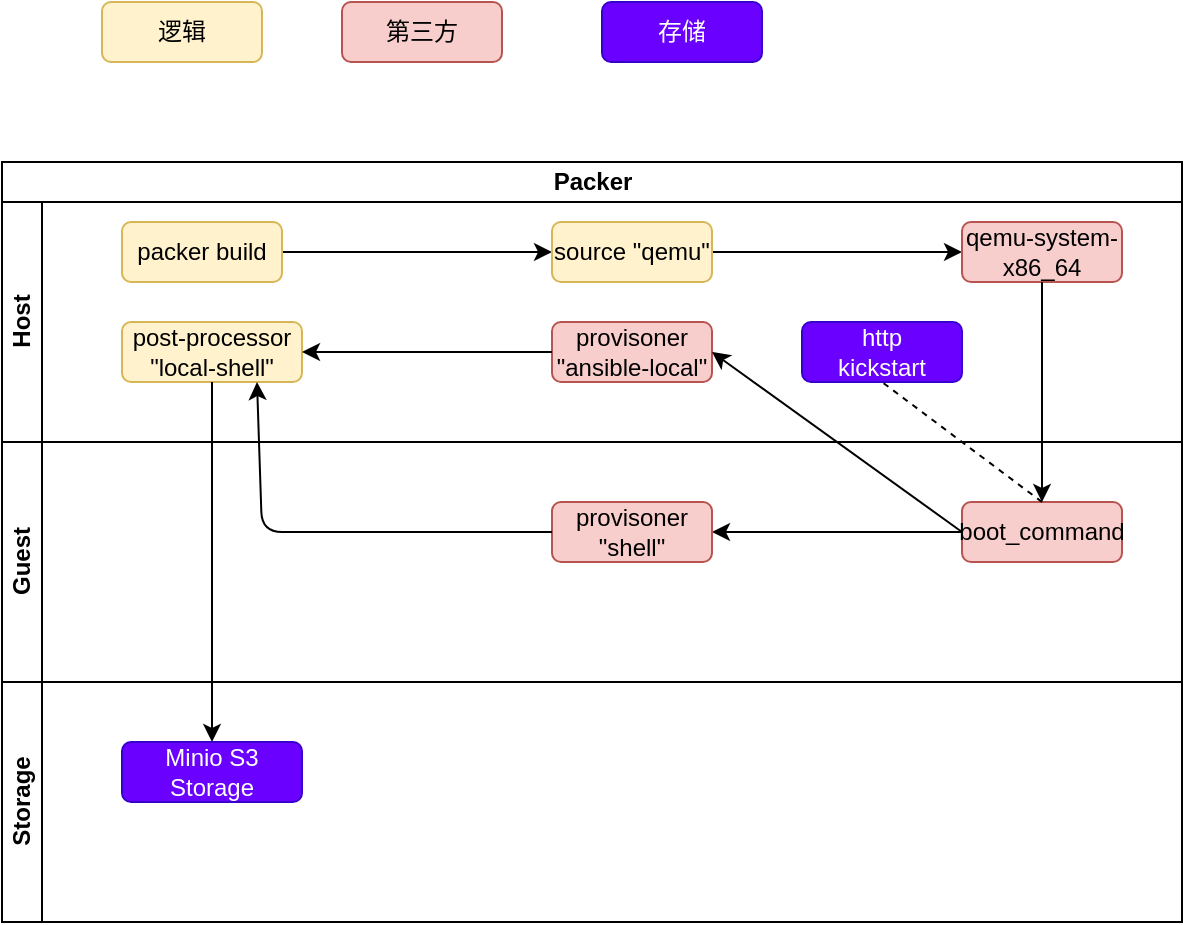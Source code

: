 <mxfile>
    <diagram id="8cRl48Ow0yZJk7q36QeJ" name="Packer">
        <mxGraphModel dx="903" dy="433" grid="1" gridSize="10" guides="1" tooltips="1" connect="1" arrows="1" fold="1" page="1" pageScale="1" pageWidth="850" pageHeight="1100" math="0" shadow="0">
            <root>
                <mxCell id="0"/>
                <mxCell id="1" parent="0"/>
                <mxCell id="2" value="Packer" style="swimlane;childLayout=stackLayout;resizeParent=1;resizeParentMax=0;horizontal=1;startSize=20;horizontalStack=0;html=1;" parent="1" vertex="1">
                    <mxGeometry x="110" y="110" width="590" height="380" as="geometry"/>
                </mxCell>
                <mxCell id="3" value="Host" style="swimlane;startSize=20;horizontal=0;html=1;" parent="2" vertex="1">
                    <mxGeometry y="20" width="590" height="120" as="geometry"/>
                </mxCell>
                <mxCell id="24" style="edgeStyle=none;html=1;entryX=0;entryY=0.5;entryDx=0;entryDy=0;" parent="3" source="6" target="9" edge="1">
                    <mxGeometry relative="1" as="geometry"/>
                </mxCell>
                <mxCell id="6" value="packer build" style="rounded=1;whiteSpace=wrap;html=1;fillColor=#fff2cc;strokeColor=#d6b656;" parent="3" vertex="1">
                    <mxGeometry x="60" y="10" width="80" height="30" as="geometry"/>
                </mxCell>
                <mxCell id="25" style="edgeStyle=none;html=1;entryX=0;entryY=0.5;entryDx=0;entryDy=0;" parent="3" source="9" target="13" edge="1">
                    <mxGeometry relative="1" as="geometry"/>
                </mxCell>
                <mxCell id="9" value="source &quot;qemu&quot;" style="rounded=1;whiteSpace=wrap;html=1;fillColor=#fff2cc;strokeColor=#d6b656;" parent="3" vertex="1">
                    <mxGeometry x="275" y="10" width="80" height="30" as="geometry"/>
                </mxCell>
                <mxCell id="13" value="qemu-system-x86_64" style="rounded=1;whiteSpace=wrap;html=1;fillColor=#f8cecc;strokeColor=#b85450;" parent="3" vertex="1">
                    <mxGeometry x="480" y="10" width="80" height="30" as="geometry"/>
                </mxCell>
                <mxCell id="21" value="post-processor &quot;local-shell&quot;" style="rounded=1;whiteSpace=wrap;html=1;fillColor=#fff2cc;strokeColor=#d6b656;" parent="3" vertex="1">
                    <mxGeometry x="60" y="60" width="90" height="30" as="geometry"/>
                </mxCell>
                <mxCell id="O1C6mJOoXXrmJJM1vw0g-31" value="http&lt;br&gt;kickstart" style="rounded=1;whiteSpace=wrap;html=1;fillColor=#6a00ff;strokeColor=#3700CC;fontColor=#ffffff;" parent="3" vertex="1">
                    <mxGeometry x="400" y="60" width="80" height="30" as="geometry"/>
                </mxCell>
                <mxCell id="20" value="provisoner &quot;ansible-local&quot;" style="rounded=1;whiteSpace=wrap;html=1;fillColor=#f8cecc;strokeColor=#b85450;" parent="3" vertex="1">
                    <mxGeometry x="275" y="60" width="80" height="30" as="geometry"/>
                </mxCell>
                <mxCell id="30" style="edgeStyle=none;html=1;exitX=0;exitY=0.5;exitDx=0;exitDy=0;entryX=1;entryY=0.5;entryDx=0;entryDy=0;" parent="3" source="20" target="21" edge="1">
                    <mxGeometry relative="1" as="geometry">
                        <mxPoint x="320" y="100" as="targetPoint"/>
                    </mxGeometry>
                </mxCell>
                <mxCell id="4" value="Guest" style="swimlane;startSize=20;horizontal=0;html=1;" parent="2" vertex="1">
                    <mxGeometry y="140" width="590" height="120" as="geometry"/>
                </mxCell>
                <mxCell id="27" style="edgeStyle=none;html=1;entryX=1;entryY=0.5;entryDx=0;entryDy=0;" parent="4" source="18" target="19" edge="1">
                    <mxGeometry relative="1" as="geometry"/>
                </mxCell>
                <mxCell id="18" value="boot_command" style="rounded=1;whiteSpace=wrap;html=1;fillColor=#f8cecc;strokeColor=#b85450;" parent="4" vertex="1">
                    <mxGeometry x="480" y="30" width="80" height="30" as="geometry"/>
                </mxCell>
                <mxCell id="19" value="provisoner &quot;shell&quot;" style="rounded=1;whiteSpace=wrap;html=1;fillColor=#f8cecc;strokeColor=#b85450;" parent="4" vertex="1">
                    <mxGeometry x="275" y="30" width="80" height="30" as="geometry"/>
                </mxCell>
                <mxCell id="5" value="Storage" style="swimlane;startSize=20;horizontal=0;html=1;" parent="2" vertex="1">
                    <mxGeometry y="260" width="590" height="120" as="geometry"/>
                </mxCell>
                <mxCell id="22" value="Minio S3 Storage" style="rounded=1;whiteSpace=wrap;html=1;fillColor=#6a00ff;strokeColor=#3700CC;fontColor=#ffffff;" parent="5" vertex="1">
                    <mxGeometry x="60" y="30" width="90" height="30" as="geometry"/>
                </mxCell>
                <mxCell id="26" style="edgeStyle=none;html=1;entryX=0.5;entryY=0;entryDx=0;entryDy=0;" parent="2" source="13" target="18" edge="1">
                    <mxGeometry relative="1" as="geometry"/>
                </mxCell>
                <mxCell id="29" style="edgeStyle=none;html=1;entryX=0.75;entryY=1;entryDx=0;entryDy=0;exitX=0;exitY=0.5;exitDx=0;exitDy=0;" parent="2" source="19" target="21" edge="1">
                    <mxGeometry relative="1" as="geometry">
                        <Array as="points">
                            <mxPoint x="130" y="185"/>
                        </Array>
                    </mxGeometry>
                </mxCell>
                <mxCell id="31" style="edgeStyle=none;html=1;exitX=0.5;exitY=1;exitDx=0;exitDy=0;entryX=0.5;entryY=0;entryDx=0;entryDy=0;" parent="2" source="21" target="22" edge="1">
                    <mxGeometry relative="1" as="geometry">
                        <mxPoint x="150" y="300" as="targetPoint"/>
                    </mxGeometry>
                </mxCell>
                <mxCell id="O1C6mJOoXXrmJJM1vw0g-33" value="" style="endArrow=none;dashed=1;html=1;entryX=0.5;entryY=1;entryDx=0;entryDy=0;exitX=0.5;exitY=0;exitDx=0;exitDy=0;" parent="2" source="18" target="O1C6mJOoXXrmJJM1vw0g-31" edge="1">
                    <mxGeometry width="50" height="50" relative="1" as="geometry">
                        <mxPoint x="250" y="80" as="sourcePoint"/>
                        <mxPoint x="300" y="30" as="targetPoint"/>
                    </mxGeometry>
                </mxCell>
                <mxCell id="28" style="edgeStyle=none;html=1;entryX=1;entryY=0.5;entryDx=0;entryDy=0;exitX=0;exitY=0.5;exitDx=0;exitDy=0;" parent="2" source="18" target="20" edge="1">
                    <mxGeometry relative="1" as="geometry"/>
                </mxCell>
                <mxCell id="7" value="逻辑" style="rounded=1;whiteSpace=wrap;html=1;fillColor=#fff2cc;strokeColor=#d6b656;" parent="1" vertex="1">
                    <mxGeometry x="160" y="30" width="80" height="30" as="geometry"/>
                </mxCell>
                <mxCell id="23" value="第三方" style="rounded=1;whiteSpace=wrap;html=1;fillColor=#f8cecc;strokeColor=#b85450;" parent="1" vertex="1">
                    <mxGeometry x="280" y="30" width="80" height="30" as="geometry"/>
                </mxCell>
                <mxCell id="O1C6mJOoXXrmJJM1vw0g-32" value="存储" style="rounded=1;whiteSpace=wrap;html=1;fillColor=#6a00ff;strokeColor=#3700CC;fontColor=#ffffff;" parent="1" vertex="1">
                    <mxGeometry x="410" y="30" width="80" height="30" as="geometry"/>
                </mxCell>
            </root>
        </mxGraphModel>
    </diagram>
    <diagram id="-3waZG9lo8PckmG9xr15" name="packer-plugin-ansible">
        <mxGraphModel dx="903" dy="433" grid="1" gridSize="10" guides="1" tooltips="1" connect="1" arrows="1" fold="1" page="1" pageScale="1" pageWidth="850" pageHeight="1100" math="0" shadow="0">
            <root>
                <mxCell id="0"/>
                <mxCell id="1" parent="0"/>
                <mxCell id="aWbhTXMJWz7BV8u0gzcX-1" value="Ansible" style="swimlane;startSize=20;horizontal=1;containerType=tree;newEdgeStyle={&quot;edgeStyle&quot;:&quot;elbowEdgeStyle&quot;,&quot;startArrow&quot;:&quot;none&quot;,&quot;endArrow&quot;:&quot;none&quot;};" parent="1" vertex="1">
                    <mxGeometry x="70" y="230" width="650" height="420" as="geometry"/>
                </mxCell>
                <mxCell id="aWbhTXMJWz7BV8u0gzcX-2" value="" style="edgeStyle=elbowEdgeStyle;elbow=vertical;sourcePerimeterSpacing=0;targetPerimeterSpacing=0;startArrow=none;endArrow=none;rounded=0;curved=0;" parent="aWbhTXMJWz7BV8u0gzcX-1" source="aWbhTXMJWz7BV8u0gzcX-4" target="aWbhTXMJWz7BV8u0gzcX-5" edge="1">
                    <mxGeometry relative="1" as="geometry"/>
                </mxCell>
                <UserObject label="playbook.yml" treeRoot="1" id="aWbhTXMJWz7BV8u0gzcX-4">
                    <mxCell style="whiteSpace=wrap;html=1;align=center;treeFolding=1;treeMoving=1;newEdgeStyle={&quot;edgeStyle&quot;:&quot;elbowEdgeStyle&quot;,&quot;startArrow&quot;:&quot;none&quot;,&quot;endArrow&quot;:&quot;none&quot;};fillColor=#ffe6cc;strokeColor=#d79b00;rounded=1;" parent="aWbhTXMJWz7BV8u0gzcX-1" vertex="1">
                        <mxGeometry x="230" y="81" width="120" height="30" as="geometry"/>
                    </mxCell>
                </UserObject>
                <mxCell id="aWbhTXMJWz7BV8u0gzcX-5" value="roles" style="whiteSpace=wrap;html=1;align=center;verticalAlign=middle;treeFolding=1;treeMoving=1;newEdgeStyle={&quot;edgeStyle&quot;:&quot;elbowEdgeStyle&quot;,&quot;startArrow&quot;:&quot;none&quot;,&quot;endArrow&quot;:&quot;none&quot;};fillColor=#ffe6cc;strokeColor=#d79b00;rounded=1;" parent="aWbhTXMJWz7BV8u0gzcX-1" vertex="1">
                    <mxGeometry x="240" y="151" width="100" height="30" as="geometry"/>
                </mxCell>
                <mxCell id="aWbhTXMJWz7BV8u0gzcX-28" style="edgeStyle=elbowEdgeStyle;html=1;startArrow=none;endArrow=none;entryX=0.5;entryY=0;entryDx=0;entryDy=0;" parent="aWbhTXMJWz7BV8u0gzcX-1" source="aWbhTXMJWz7BV8u0gzcX-7" target="aWbhTXMJWz7BV8u0gzcX-23" edge="1">
                    <mxGeometry relative="1" as="geometry"/>
                </mxCell>
                <mxCell id="aWbhTXMJWz7BV8u0gzcX-7" value="tasks" style="whiteSpace=wrap;html=1;align=center;verticalAlign=middle;treeFolding=1;treeMoving=1;newEdgeStyle={&quot;edgeStyle&quot;:&quot;elbowEdgeStyle&quot;,&quot;startArrow&quot;:&quot;none&quot;,&quot;endArrow&quot;:&quot;none&quot;};fillColor=#ffe6cc;strokeColor=#d79b00;rounded=1;" parent="aWbhTXMJWz7BV8u0gzcX-1" vertex="1">
                    <mxGeometry x="240" y="211" width="100" height="30" as="geometry"/>
                </mxCell>
                <mxCell id="aWbhTXMJWz7BV8u0gzcX-8" value="" style="edgeStyle=elbowEdgeStyle;elbow=vertical;sourcePerimeterSpacing=0;targetPerimeterSpacing=0;startArrow=none;endArrow=none;rounded=0;curved=0;exitX=0.5;exitY=1;exitDx=0;exitDy=0;" parent="aWbhTXMJWz7BV8u0gzcX-1" source="aWbhTXMJWz7BV8u0gzcX-5" target="aWbhTXMJWz7BV8u0gzcX-7" edge="1">
                    <mxGeometry relative="1" as="geometry">
                        <mxPoint x="290" y="121" as="sourcePoint"/>
                        <mxPoint x="290" y="151" as="targetPoint"/>
                    </mxGeometry>
                </mxCell>
                <mxCell id="aWbhTXMJWz7BV8u0gzcX-11" value="" style="edgeStyle=elbowEdgeStyle;elbow=vertical;sourcePerimeterSpacing=0;targetPerimeterSpacing=0;startArrow=none;endArrow=none;rounded=0;curved=0;exitX=0.5;exitY=1;exitDx=0;exitDy=0;" parent="aWbhTXMJWz7BV8u0gzcX-1" source="aWbhTXMJWz7BV8u0gzcX-5" target="aWbhTXMJWz7BV8u0gzcX-12" edge="1">
                    <mxGeometry relative="1" as="geometry">
                        <mxPoint x="390" y="391" as="sourcePoint"/>
                    </mxGeometry>
                </mxCell>
                <mxCell id="aWbhTXMJWz7BV8u0gzcX-22" style="edgeStyle=elbowEdgeStyle;html=1;startArrow=none;endArrow=none;entryX=1;entryY=0.5;entryDx=0;entryDy=0;" parent="aWbhTXMJWz7BV8u0gzcX-1" source="aWbhTXMJWz7BV8u0gzcX-12" target="aWbhTXMJWz7BV8u0gzcX-7" edge="1">
                    <mxGeometry relative="1" as="geometry"/>
                </mxCell>
                <mxCell id="aWbhTXMJWz7BV8u0gzcX-12" value="files" style="whiteSpace=wrap;html=1;align=center;verticalAlign=middle;treeFolding=1;treeMoving=1;newEdgeStyle={&quot;edgeStyle&quot;:&quot;elbowEdgeStyle&quot;,&quot;startArrow&quot;:&quot;none&quot;,&quot;endArrow&quot;:&quot;none&quot;};fillColor=#ffe6cc;strokeColor=#d79b00;rounded=1;" parent="aWbhTXMJWz7BV8u0gzcX-1" vertex="1">
                    <mxGeometry x="400" y="211" width="100" height="30" as="geometry"/>
                </mxCell>
                <mxCell id="aWbhTXMJWz7BV8u0gzcX-17" value="" style="edgeStyle=elbowEdgeStyle;elbow=vertical;sourcePerimeterSpacing=0;targetPerimeterSpacing=0;startArrow=none;endArrow=none;rounded=0;curved=0;exitX=0.5;exitY=1;exitDx=0;exitDy=0;" parent="aWbhTXMJWz7BV8u0gzcX-1" source="aWbhTXMJWz7BV8u0gzcX-5" target="aWbhTXMJWz7BV8u0gzcX-18" edge="1">
                    <mxGeometry relative="1" as="geometry">
                        <mxPoint x="390" y="391" as="sourcePoint"/>
                        <mxPoint x="130" y="211" as="targetPoint"/>
                    </mxGeometry>
                </mxCell>
                <mxCell id="aWbhTXMJWz7BV8u0gzcX-21" style="edgeStyle=elbowEdgeStyle;html=1;startArrow=none;endArrow=none;entryX=0;entryY=0.5;entryDx=0;entryDy=0;exitX=1;exitY=0.5;exitDx=0;exitDy=0;" parent="aWbhTXMJWz7BV8u0gzcX-1" source="aWbhTXMJWz7BV8u0gzcX-18" target="aWbhTXMJWz7BV8u0gzcX-7" edge="1">
                    <mxGeometry relative="1" as="geometry">
                        <mxPoint x="180" y="226" as="sourcePoint"/>
                    </mxGeometry>
                </mxCell>
                <mxCell id="aWbhTXMJWz7BV8u0gzcX-18" value="vars" style="whiteSpace=wrap;html=1;align=center;verticalAlign=middle;treeFolding=1;treeMoving=1;newEdgeStyle={&quot;edgeStyle&quot;:&quot;elbowEdgeStyle&quot;,&quot;startArrow&quot;:&quot;none&quot;,&quot;endArrow&quot;:&quot;none&quot;};fillColor=#ffe6cc;strokeColor=#d79b00;rounded=1;" parent="aWbhTXMJWz7BV8u0gzcX-1" vertex="1">
                    <mxGeometry x="90" y="211" width="100" height="30" as="geometry"/>
                </mxCell>
                <mxCell id="aWbhTXMJWz7BV8u0gzcX-29" style="edgeStyle=none;html=1;entryX=0.5;entryY=0;entryDx=0;entryDy=0;" parent="aWbhTXMJWz7BV8u0gzcX-1" source="aWbhTXMJWz7BV8u0gzcX-23" target="aWbhTXMJWz7BV8u0gzcX-25" edge="1">
                    <mxGeometry relative="1" as="geometry"/>
                </mxCell>
                <mxCell id="aWbhTXMJWz7BV8u0gzcX-30" style="edgeStyle=none;html=1;exitX=0;exitY=0.25;exitDx=0;exitDy=0;entryX=0.5;entryY=0;entryDx=0;entryDy=0;" parent="aWbhTXMJWz7BV8u0gzcX-1" source="aWbhTXMJWz7BV8u0gzcX-23" target="aWbhTXMJWz7BV8u0gzcX-24" edge="1">
                    <mxGeometry relative="1" as="geometry"/>
                </mxCell>
                <mxCell id="aWbhTXMJWz7BV8u0gzcX-31" style="edgeStyle=none;html=1;entryX=0.5;entryY=0;entryDx=0;entryDy=0;exitX=1;exitY=0.25;exitDx=0;exitDy=0;" parent="aWbhTXMJWz7BV8u0gzcX-1" source="aWbhTXMJWz7BV8u0gzcX-23" target="aWbhTXMJWz7BV8u0gzcX-26" edge="1">
                    <mxGeometry relative="1" as="geometry"/>
                </mxCell>
                <mxCell id="aWbhTXMJWz7BV8u0gzcX-32" style="edgeStyle=none;html=1;entryX=0.5;entryY=0;entryDx=0;entryDy=0;exitX=1;exitY=0.25;exitDx=0;exitDy=0;" parent="aWbhTXMJWz7BV8u0gzcX-1" source="aWbhTXMJWz7BV8u0gzcX-23" target="aWbhTXMJWz7BV8u0gzcX-27" edge="1">
                    <mxGeometry relative="1" as="geometry"/>
                </mxCell>
                <mxCell id="aWbhTXMJWz7BV8u0gzcX-23" value="task when" style="shape=offPageConnector;whiteSpace=wrap;html=1;fillColor=#fff2cc;strokeColor=#d6b656;rounded=1;" parent="aWbhTXMJWz7BV8u0gzcX-1" vertex="1">
                    <mxGeometry x="255" y="271" width="70" height="40" as="geometry"/>
                </mxCell>
                <mxCell id="aWbhTXMJWz7BV8u0gzcX-24" value="Centos Block" style="rounded=1;whiteSpace=wrap;html=1;fillColor=#fff2cc;strokeColor=#d6b656;" parent="aWbhTXMJWz7BV8u0gzcX-1" vertex="1">
                    <mxGeometry x="120" y="351" width="90" height="30" as="geometry"/>
                </mxCell>
                <mxCell id="aWbhTXMJWz7BV8u0gzcX-25" value="Ubuntu Block" style="rounded=1;whiteSpace=wrap;html=1;fillColor=#fff2cc;strokeColor=#d6b656;" parent="aWbhTXMJWz7BV8u0gzcX-1" vertex="1">
                    <mxGeometry x="245" y="351" width="90" height="30" as="geometry"/>
                </mxCell>
                <mxCell id="aWbhTXMJWz7BV8u0gzcX-26" value="Fedora Block" style="rounded=1;whiteSpace=wrap;html=1;fillColor=#fff2cc;strokeColor=#d6b656;" parent="aWbhTXMJWz7BV8u0gzcX-1" vertex="1">
                    <mxGeometry x="370" y="351" width="90" height="30" as="geometry"/>
                </mxCell>
                <mxCell id="aWbhTXMJWz7BV8u0gzcX-27" value="... Block" style="rounded=1;whiteSpace=wrap;html=1;fillColor=#fff2cc;strokeColor=#d6b656;" parent="aWbhTXMJWz7BV8u0gzcX-1" vertex="1">
                    <mxGeometry x="490" y="351" width="90" height="30" as="geometry"/>
                </mxCell>
                <mxCell id="aWbhTXMJWz7BV8u0gzcX-33" value="逻辑" style="rounded=1;whiteSpace=wrap;html=1;fillColor=#fff2cc;strokeColor=#d6b656;" parent="aWbhTXMJWz7BV8u0gzcX-1" vertex="1">
                    <mxGeometry x="50" y="30" width="60" height="20" as="geometry"/>
                </mxCell>
                <mxCell id="aWbhTXMJWz7BV8u0gzcX-34" value="单元" style="rounded=1;whiteSpace=wrap;html=1;fillColor=#ffe6cc;strokeColor=#d79b00;" parent="aWbhTXMJWz7BV8u0gzcX-1" vertex="1">
                    <mxGeometry x="130" y="30" width="60" height="20" as="geometry"/>
                </mxCell>
            </root>
        </mxGraphModel>
    </diagram>
    <diagram id="vKSUmVFW5JHT6yvJ8Ss3" name="ansible-playbook">
        <mxGraphModel dx="903" dy="433" grid="1" gridSize="10" guides="1" tooltips="1" connect="1" arrows="1" fold="1" page="1" pageScale="1" pageWidth="850" pageHeight="1100" math="0" shadow="0">
            <root>
                <mxCell id="0"/>
                <mxCell id="1" parent="0"/>
                <mxCell id="1cC3xkiyu2Rlqi_xUh_x-22" value="ansible-playbook" style="swimlane;startSize=20;horizontal=1;containerType=tree;" parent="1" vertex="1">
                    <mxGeometry x="70" y="30" width="960" height="560" as="geometry"/>
                </mxCell>
                <mxCell id="1cC3xkiyu2Rlqi_xUh_x-25" value="" style="edgeStyle=entityRelationEdgeStyle;startArrow=none;endArrow=none;segment=10;curved=1;sourcePerimeterSpacing=0;targetPerimeterSpacing=0;exitX=0.5;exitY=1;exitDx=0;exitDy=0;entryX=0.5;entryY=0;entryDx=0;entryDy=0;strokeColor=#000000;fillColor=#6a00ff;strokeWidth=1;" parent="1cC3xkiyu2Rlqi_xUh_x-22" source="1cC3xkiyu2Rlqi_xUh_x-27" target="1cC3xkiyu2Rlqi_xUh_x-30" edge="1">
                    <mxGeometry relative="1" as="geometry"/>
                </mxCell>
                <mxCell id="1cC3xkiyu2Rlqi_xUh_x-27" value="build-packer-templates.yaml" style="ellipse;whiteSpace=wrap;html=1;align=center;treeFolding=1;treeMoving=1;newEdgeStyle={&quot;edgeStyle&quot;:&quot;entityRelationEdgeStyle&quot;,&quot;startArrow&quot;:&quot;none&quot;,&quot;endArrow&quot;:&quot;none&quot;,&quot;segment&quot;:10,&quot;curved&quot;:1,&quot;sourcePerimeterSpacing&quot;:0,&quot;targetPerimeterSpacing&quot;:0};fillColor=#ffe6cc;strokeColor=#d79b00;rounded=1;" parent="1cC3xkiyu2Rlqi_xUh_x-22" vertex="1">
                    <mxGeometry x="415" y="80" width="100" height="40" as="geometry"/>
                </mxCell>
                <mxCell id="1cC3xkiyu2Rlqi_xUh_x-30" value="roles&lt;br style=&quot;border-color: var(--border-color);&quot;&gt;build_packer_templates" style="whiteSpace=wrap;html=1;rounded=1;arcSize=50;align=center;verticalAlign=middle;strokeWidth=1;autosize=1;spacing=4;treeFolding=1;treeMoving=1;newEdgeStyle={&quot;edgeStyle&quot;:&quot;entityRelationEdgeStyle&quot;,&quot;startArrow&quot;:&quot;none&quot;,&quot;endArrow&quot;:&quot;none&quot;,&quot;segment&quot;:10,&quot;curved&quot;:1,&quot;sourcePerimeterSpacing&quot;:0,&quot;targetPerimeterSpacing&quot;:0};fillColor=#ffe6cc;strokeColor=#d79b00;" parent="1cC3xkiyu2Rlqi_xUh_x-22" vertex="1">
                    <mxGeometry x="355" y="160" width="130" height="30" as="geometry"/>
                </mxCell>
                <mxCell id="1cC3xkiyu2Rlqi_xUh_x-32" value="" style="edgeStyle=entityRelationEdgeStyle;html=1;startArrow=none;endArrow=none;segment=10;curved=1;sourcePerimeterSpacing=0;targetPerimeterSpacing=0;strokeColor=#00FF00;strokeWidth=2;" parent="1cC3xkiyu2Rlqi_xUh_x-22" source="1cC3xkiyu2Rlqi_xUh_x-27" target="1cC3xkiyu2Rlqi_xUh_x-33" edge="1">
                    <mxGeometry relative="1" as="geometry"/>
                </mxCell>
                <mxCell id="1cC3xkiyu2Rlqi_xUh_x-33" value="vars.images" style="ellipse;whiteSpace=wrap;html=1;align=center;treeFolding=1;treeMoving=1;newEdgeStyle={&quot;edgeStyle&quot;:&quot;entityRelationEdgeStyle&quot;,&quot;startArrow&quot;:&quot;none&quot;,&quot;endArrow&quot;:&quot;none&quot;,&quot;segment&quot;:10,&quot;curved&quot;:1,&quot;sourcePerimeterSpacing&quot;:0,&quot;targetPerimeterSpacing&quot;:0};fillColor=#6a00ff;fontColor=#ffffff;strokeColor=#3700CC;" parent="1cC3xkiyu2Rlqi_xUh_x-22" vertex="1">
                    <mxGeometry x="670" y="120" width="100" height="40" as="geometry"/>
                </mxCell>
                <mxCell id="1cC3xkiyu2Rlqi_xUh_x-34" value="" style="edgeStyle=entityRelationEdgeStyle;startArrow=none;endArrow=none;segment=10;curved=1;sourcePerimeterSpacing=0;targetPerimeterSpacing=0;exitX=0.5;exitY=1;exitDx=0;exitDy=0;entryX=0.5;entryY=0;entryDx=0;entryDy=0;fillColor=#6a00ff;strokeColor=#3700CC;strokeWidth=2;" parent="1cC3xkiyu2Rlqi_xUh_x-22" source="1cC3xkiyu2Rlqi_xUh_x-30" target="1cC3xkiyu2Rlqi_xUh_x-35" edge="1">
                    <mxGeometry relative="1" as="geometry">
                        <mxPoint x="770" y="465" as="sourcePoint"/>
                    </mxGeometry>
                </mxCell>
                <mxCell id="1cC3xkiyu2Rlqi_xUh_x-35" value="tasks&lt;br&gt;main.yaml" style="whiteSpace=wrap;html=1;rounded=1;arcSize=50;align=center;verticalAlign=middle;strokeWidth=1;autosize=1;spacing=4;treeFolding=1;treeMoving=1;newEdgeStyle={&quot;edgeStyle&quot;:&quot;entityRelationEdgeStyle&quot;,&quot;startArrow&quot;:&quot;none&quot;,&quot;endArrow&quot;:&quot;none&quot;,&quot;segment&quot;:10,&quot;curved&quot;:1,&quot;sourcePerimeterSpacing&quot;:0,&quot;targetPerimeterSpacing&quot;:0};fillColor=#ffe6cc;strokeColor=#d79b00;" parent="1cC3xkiyu2Rlqi_xUh_x-22" vertex="1">
                    <mxGeometry x="250" y="230" width="100" height="30" as="geometry"/>
                </mxCell>
                <mxCell id="1cC3xkiyu2Rlqi_xUh_x-38" value="" style="edgeStyle=entityRelationEdgeStyle;startArrow=none;endArrow=none;segment=10;curved=1;sourcePerimeterSpacing=0;targetPerimeterSpacing=0;exitX=1;exitY=0.75;exitDx=0;exitDy=0;entryX=0.5;entryY=0;entryDx=0;entryDy=0;strokeColor=#3700CC;fillColor=#6a00ff;strokeWidth=2;" parent="1cC3xkiyu2Rlqi_xUh_x-22" source="1cC3xkiyu2Rlqi_xUh_x-30" target="1cC3xkiyu2Rlqi_xUh_x-39" edge="1">
                    <mxGeometry relative="1" as="geometry">
                        <mxPoint x="605" y="500" as="sourcePoint"/>
                    </mxGeometry>
                </mxCell>
                <mxCell id="1cC3xkiyu2Rlqi_xUh_x-80" style="edgeStyle=entityRelationEdgeStyle;rounded=1;sketch=0;html=1;startArrow=none;endArrow=none;segment=10;curved=1;sourcePerimeterSpacing=0;targetPerimeterSpacing=0;entryX=0.5;entryY=0;entryDx=0;entryDy=0;strokeColor=#000000;strokeWidth=1;" parent="1cC3xkiyu2Rlqi_xUh_x-22" source="1cC3xkiyu2Rlqi_xUh_x-39" target="1cC3xkiyu2Rlqi_xUh_x-69" edge="1">
                    <mxGeometry relative="1" as="geometry"/>
                </mxCell>
                <mxCell id="1cC3xkiyu2Rlqi_xUh_x-85" style="edgeStyle=entityRelationEdgeStyle;rounded=1;sketch=0;html=1;startArrow=none;endArrow=none;segment=10;curved=1;sourcePerimeterSpacing=0;targetPerimeterSpacing=0;entryX=0.6;entryY=0;entryDx=0;entryDy=0;entryPerimeter=0;strokeColor=#000000;strokeWidth=1;" parent="1cC3xkiyu2Rlqi_xUh_x-22" source="1cC3xkiyu2Rlqi_xUh_x-39" target="1cC3xkiyu2Rlqi_xUh_x-70" edge="1">
                    <mxGeometry relative="1" as="geometry"/>
                </mxCell>
                <mxCell id="1cC3xkiyu2Rlqi_xUh_x-39" value="tasks&lt;br&gt;{{item.yaml}}.yaml" style="whiteSpace=wrap;html=1;rounded=1;arcSize=50;align=center;verticalAlign=middle;strokeWidth=1;autosize=1;spacing=4;treeFolding=1;treeMoving=1;newEdgeStyle={&quot;edgeStyle&quot;:&quot;entityRelationEdgeStyle&quot;,&quot;startArrow&quot;:&quot;none&quot;,&quot;endArrow&quot;:&quot;none&quot;,&quot;segment&quot;:10,&quot;curved&quot;:1,&quot;sourcePerimeterSpacing&quot;:0,&quot;targetPerimeterSpacing&quot;:0};fillColor=#f8cecc;strokeColor=#b85450;" parent="1cC3xkiyu2Rlqi_xUh_x-22" vertex="1">
                    <mxGeometry x="280" y="330" width="140" height="40" as="geometry"/>
                </mxCell>
                <mxCell id="1cC3xkiyu2Rlqi_xUh_x-42" value="var" style="rounded=1;whiteSpace=wrap;html=1;fillColor=#6a00ff;fontColor=#ffffff;strokeColor=#3700CC;" parent="1cC3xkiyu2Rlqi_xUh_x-22" vertex="1">
                    <mxGeometry x="30" y="25" width="90" height="25" as="geometry"/>
                </mxCell>
                <mxCell id="1cC3xkiyu2Rlqi_xUh_x-43" value="loop" style="rounded=1;whiteSpace=wrap;html=1;fillColor=#f8cecc;strokeColor=#b85450;" parent="1cC3xkiyu2Rlqi_xUh_x-22" vertex="1">
                    <mxGeometry x="140" y="25" width="90" height="25" as="geometry"/>
                </mxCell>
                <mxCell id="1cC3xkiyu2Rlqi_xUh_x-21" value="" style="endArrow=none;dashed=1;html=1;strokeWidth=2;exitX=1;exitY=0.5;exitDx=0;exitDy=0;entryX=0;entryY=0.5;entryDx=0;entryDy=0;strokeColor=#FFCC99;startArrow=none;sourcePerimeterSpacing=0;targetPerimeterSpacing=0;fillColor=#6a00ff;" parent="1cC3xkiyu2Rlqi_xUh_x-22" source="1cC3xkiyu2Rlqi_xUh_x-35" target="1cC3xkiyu2Rlqi_xUh_x-33" edge="1">
                    <mxGeometry width="50" height="50" relative="1" as="geometry">
                        <mxPoint x="-160" y="410" as="sourcePoint"/>
                        <mxPoint x="-10" y="150" as="targetPoint"/>
                    </mxGeometry>
                </mxCell>
                <mxCell id="1cC3xkiyu2Rlqi_xUh_x-44" value="" style="endArrow=none;dashed=1;html=1;entryX=0.42;entryY=1.05;entryDx=0;entryDy=0;entryPerimeter=0;exitX=0.5;exitY=0;exitDx=0;exitDy=0;strokeColor=#FFCC99;startArrow=none;sourcePerimeterSpacing=0;targetPerimeterSpacing=0;fillColor=#6a00ff;strokeWidth=2;" parent="1cC3xkiyu2Rlqi_xUh_x-22" source="1cC3xkiyu2Rlqi_xUh_x-39" target="1cC3xkiyu2Rlqi_xUh_x-33" edge="1">
                    <mxGeometry width="50" height="50" relative="1" as="geometry">
                        <mxPoint x="100" y="280" as="sourcePoint"/>
                        <mxPoint x="150" y="230" as="targetPoint"/>
                    </mxGeometry>
                </mxCell>
                <mxCell id="1cC3xkiyu2Rlqi_xUh_x-61" value="config" style="rounded=1;whiteSpace=wrap;html=1;fillColor=#ffe6cc;strokeColor=#d79b00;" parent="1cC3xkiyu2Rlqi_xUh_x-22" vertex="1">
                    <mxGeometry x="265" y="25" width="90" height="25" as="geometry"/>
                </mxCell>
                <mxCell id="1cC3xkiyu2Rlqi_xUh_x-64" value="" style="endArrow=none;dashed=1;html=1;entryX=0;entryY=0.5;entryDx=0;entryDy=0;exitX=0.5;exitY=1;exitDx=0;exitDy=0;strokeColor=#FFCC99;startArrow=none;sourcePerimeterSpacing=0;targetPerimeterSpacing=0;fillColor=#6a00ff;strokeWidth=2;" parent="1cC3xkiyu2Rlqi_xUh_x-22" source="1cC3xkiyu2Rlqi_xUh_x-35" target="1cC3xkiyu2Rlqi_xUh_x-39" edge="1">
                    <mxGeometry width="50" height="50" relative="1" as="geometry">
                        <mxPoint x="280" y="235" as="sourcePoint"/>
                        <mxPoint x="340" y="170" as="targetPoint"/>
                    </mxGeometry>
                </mxCell>
                <mxCell id="1cC3xkiyu2Rlqi_xUh_x-65" value="" style="edgeStyle=entityRelationEdgeStyle;startArrow=none;endArrow=none;segment=10;curved=1;sourcePerimeterSpacing=0;targetPerimeterSpacing=0;exitX=1;exitY=0.75;exitDx=0;exitDy=0;entryX=0;entryY=0.5;entryDx=0;entryDy=0;strokeColor=#3700CC;fillColor=#6a00ff;strokeWidth=2;" parent="1cC3xkiyu2Rlqi_xUh_x-22" source="1cC3xkiyu2Rlqi_xUh_x-30" target="1cC3xkiyu2Rlqi_xUh_x-66" edge="1">
                    <mxGeometry relative="1" as="geometry">
                        <mxPoint x="460" y="385" as="sourcePoint"/>
                    </mxGeometry>
                </mxCell>
                <mxCell id="1cC3xkiyu2Rlqi_xUh_x-67" value="" style="endArrow=none;dashed=1;html=1;exitX=0;exitY=0.5;exitDx=0;exitDy=0;strokeColor=#FFCC99;startArrow=none;sourcePerimeterSpacing=0;targetPerimeterSpacing=0;fillColor=#6a00ff;strokeWidth=2;entryX=1;entryY=0.5;entryDx=0;entryDy=0;" parent="1cC3xkiyu2Rlqi_xUh_x-22" source="1cC3xkiyu2Rlqi_xUh_x-66" target="1cC3xkiyu2Rlqi_xUh_x-97" edge="1">
                    <mxGeometry width="50" height="50" relative="1" as="geometry">
                        <mxPoint x="330" y="310" as="sourcePoint"/>
                        <mxPoint x="620" y="345" as="targetPoint"/>
                    </mxGeometry>
                </mxCell>
                <mxCell id="1cC3xkiyu2Rlqi_xUh_x-68" value="product" style="rounded=1;whiteSpace=wrap;html=1;fillColor=#008a00;strokeColor=#005700;fontColor=#ffffff;" parent="1cC3xkiyu2Rlqi_xUh_x-22" vertex="1">
                    <mxGeometry x="410" y="25" width="90" height="25" as="geometry"/>
                </mxCell>
                <mxCell id="1cC3xkiyu2Rlqi_xUh_x-69" value="ansible" style="rounded=1;whiteSpace=wrap;html=1;fillColor=#008a00;strokeColor=#005700;fontColor=#ffffff;" parent="1cC3xkiyu2Rlqi_xUh_x-22" vertex="1">
                    <mxGeometry x="205" y="480" width="100" height="30" as="geometry"/>
                </mxCell>
                <mxCell id="1cC3xkiyu2Rlqi_xUh_x-70" value="http" style="rounded=1;whiteSpace=wrap;html=1;fillColor=#008a00;strokeColor=#005700;fontColor=#ffffff;" parent="1cC3xkiyu2Rlqi_xUh_x-22" vertex="1">
                    <mxGeometry x="400" y="480" width="100" height="30" as="geometry"/>
                </mxCell>
                <mxCell id="1cC3xkiyu2Rlqi_xUh_x-71" value="" style="edgeStyle=entityRelationEdgeStyle;html=1;startArrow=none;endArrow=none;segment=10;curved=1;sourcePerimeterSpacing=0;targetPerimeterSpacing=0;strokeColor=#00FF00;strokeWidth=2;" parent="1cC3xkiyu2Rlqi_xUh_x-22" edge="1">
                    <mxGeometry relative="1" as="geometry">
                        <mxPoint x="30" y="86" as="sourcePoint"/>
                        <mxPoint x="100" y="86" as="targetPoint"/>
                    </mxGeometry>
                </mxCell>
                <mxCell id="1cC3xkiyu2Rlqi_xUh_x-72" value="Defined in" style="edgeLabel;html=1;align=center;verticalAlign=middle;resizable=0;points=[];" parent="1cC3xkiyu2Rlqi_xUh_x-71" vertex="1" connectable="0">
                    <mxGeometry x="0.389" y="4" relative="1" as="geometry">
                        <mxPoint x="-19" y="-7" as="offset"/>
                    </mxGeometry>
                </mxCell>
                <mxCell id="1cC3xkiyu2Rlqi_xUh_x-73" value="" style="edgeStyle=entityRelationEdgeStyle;html=1;startArrow=none;endArrow=none;segment=10;curved=1;sourcePerimeterSpacing=0;targetPerimeterSpacing=0;strokeColor=#3700CC;fillColor=#6a00ff;strokeWidth=2;" parent="1cC3xkiyu2Rlqi_xUh_x-22" edge="1">
                    <mxGeometry relative="1" as="geometry">
                        <mxPoint x="30" y="114" as="sourcePoint"/>
                        <mxPoint x="100" y="114" as="targetPoint"/>
                    </mxGeometry>
                </mxCell>
                <mxCell id="1cC3xkiyu2Rlqi_xUh_x-74" value="Structure in" style="edgeLabel;html=1;align=center;verticalAlign=middle;resizable=0;points=[];" parent="1cC3xkiyu2Rlqi_xUh_x-73" vertex="1" connectable="0">
                    <mxGeometry x="0.389" y="4" relative="1" as="geometry">
                        <mxPoint x="-19" y="-7" as="offset"/>
                    </mxGeometry>
                </mxCell>
                <mxCell id="1cC3xkiyu2Rlqi_xUh_x-75" value="" style="edgeStyle=entityRelationEdgeStyle;html=1;startArrow=none;endArrow=none;segment=10;curved=1;sourcePerimeterSpacing=0;targetPerimeterSpacing=0;strokeColor=#000000;fillColor=#6a00ff;strokeWidth=1;" parent="1cC3xkiyu2Rlqi_xUh_x-22" edge="1">
                    <mxGeometry relative="1" as="geometry">
                        <mxPoint x="30" y="151" as="sourcePoint"/>
                        <mxPoint x="100" y="151" as="targetPoint"/>
                    </mxGeometry>
                </mxCell>
                <mxCell id="1cC3xkiyu2Rlqi_xUh_x-76" value="Sequence" style="edgeLabel;html=1;align=center;verticalAlign=middle;resizable=0;points=[];" parent="1cC3xkiyu2Rlqi_xUh_x-75" vertex="1" connectable="0">
                    <mxGeometry x="0.389" y="4" relative="1" as="geometry">
                        <mxPoint x="-19" y="-7" as="offset"/>
                    </mxGeometry>
                </mxCell>
                <mxCell id="1cC3xkiyu2Rlqi_xUh_x-78" value="" style="edgeStyle=entityRelationEdgeStyle;html=1;startArrow=none;endArrow=none;segment=10;sourcePerimeterSpacing=0;targetPerimeterSpacing=0;strokeColor=#FFCC99;fillColor=#6a00ff;strokeWidth=2;rounded=1;dashed=1;" parent="1cC3xkiyu2Rlqi_xUh_x-22" edge="1">
                    <mxGeometry relative="1" as="geometry">
                        <mxPoint x="30" y="181" as="sourcePoint"/>
                        <mxPoint x="100" y="181" as="targetPoint"/>
                    </mxGeometry>
                </mxCell>
                <mxCell id="1cC3xkiyu2Rlqi_xUh_x-79" value="Used" style="edgeLabel;html=1;align=center;verticalAlign=middle;resizable=0;points=[];" parent="1cC3xkiyu2Rlqi_xUh_x-78" vertex="1" connectable="0">
                    <mxGeometry x="0.389" y="4" relative="1" as="geometry">
                        <mxPoint x="-19" y="-7" as="offset"/>
                    </mxGeometry>
                </mxCell>
                <mxCell id="1cC3xkiyu2Rlqi_xUh_x-96" value="" style="edgeStyle=entityRelationEdgeStyle;startArrow=none;endArrow=none;segment=10;curved=1;sourcePerimeterSpacing=0;targetPerimeterSpacing=0;strokeColor=#00FF00;fillColor=#6a00ff;strokeWidth=2;exitX=0.964;exitY=0.5;exitDx=0;exitDy=0;exitPerimeter=0;" parent="1cC3xkiyu2Rlqi_xUh_x-22" source="1cC3xkiyu2Rlqi_xUh_x-39" target="1cC3xkiyu2Rlqi_xUh_x-97" edge="1">
                    <mxGeometry relative="1" as="geometry">
                        <mxPoint x="360" y="320" as="sourcePoint"/>
                    </mxGeometry>
                </mxCell>
                <mxCell id="1cC3xkiyu2Rlqi_xUh_x-97" value="ansible.legacy.*" style="whiteSpace=wrap;html=1;rounded=1;arcSize=50;align=center;verticalAlign=middle;strokeWidth=1;autosize=1;spacing=4;treeFolding=1;treeMoving=1;newEdgeStyle={&quot;edgeStyle&quot;:&quot;entityRelationEdgeStyle&quot;,&quot;startArrow&quot;:&quot;none&quot;,&quot;endArrow&quot;:&quot;none&quot;,&quot;segment&quot;:10,&quot;curved&quot;:1,&quot;sourcePerimeterSpacing&quot;:0,&quot;targetPerimeterSpacing&quot;:0};fillColor=#ffe6cc;strokeColor=#d79b00;" parent="1cC3xkiyu2Rlqi_xUh_x-22" vertex="1">
                    <mxGeometry x="500" y="330" width="130" height="30" as="geometry"/>
                </mxCell>
                <mxCell id="1cC3xkiyu2Rlqi_xUh_x-100" value="" style="group" parent="1cC3xkiyu2Rlqi_xUh_x-22" vertex="1" connectable="0">
                    <mxGeometry x="620" y="290" width="310" height="200" as="geometry"/>
                </mxCell>
                <mxCell id="1cC3xkiyu2Rlqi_xUh_x-66" value="templates&lt;br&gt;{{*}}.j2" style="whiteSpace=wrap;html=1;rounded=1;arcSize=50;align=center;verticalAlign=middle;strokeWidth=1;autosize=1;spacing=4;treeFolding=1;treeMoving=1;newEdgeStyle={&quot;edgeStyle&quot;:&quot;entityRelationEdgeStyle&quot;,&quot;startArrow&quot;:&quot;none&quot;,&quot;endArrow&quot;:&quot;none&quot;,&quot;segment&quot;:10,&quot;curved&quot;:1,&quot;sourcePerimeterSpacing&quot;:0,&quot;targetPerimeterSpacing&quot;:0};fillColor=#ffe6cc;strokeColor=#d79b00;" parent="1cC3xkiyu2Rlqi_xUh_x-100" vertex="1">
                    <mxGeometry x="80" width="100" height="50" as="geometry"/>
                </mxCell>
                <mxCell id="1cC3xkiyu2Rlqi_xUh_x-89" value="linux.pkr.hcl.j2" style="whiteSpace=wrap;html=1;rounded=1;arcSize=50;align=center;verticalAlign=middle;strokeWidth=1;autosize=1;spacing=4;treeFolding=1;treeMoving=1;newEdgeStyle={&quot;edgeStyle&quot;:&quot;entityRelationEdgeStyle&quot;,&quot;startArrow&quot;:&quot;none&quot;,&quot;endArrow&quot;:&quot;none&quot;,&quot;segment&quot;:10,&quot;curved&quot;:1,&quot;sourcePerimeterSpacing&quot;:0,&quot;targetPerimeterSpacing&quot;:0};fillColor=#ffe6cc;strokeColor=#d79b00;" parent="1cC3xkiyu2Rlqi_xUh_x-100" vertex="1">
                    <mxGeometry y="170" width="80" height="30" as="geometry"/>
                </mxCell>
                <mxCell id="1cC3xkiyu2Rlqi_xUh_x-90" value="kickstart.cfg.j2" style="whiteSpace=wrap;html=1;rounded=1;arcSize=50;align=center;verticalAlign=middle;strokeWidth=1;autosize=1;spacing=4;treeFolding=1;treeMoving=1;newEdgeStyle={&quot;edgeStyle&quot;:&quot;entityRelationEdgeStyle&quot;,&quot;startArrow&quot;:&quot;none&quot;,&quot;endArrow&quot;:&quot;none&quot;,&quot;segment&quot;:10,&quot;curved&quot;:1,&quot;sourcePerimeterSpacing&quot;:0,&quot;targetPerimeterSpacing&quot;:0};fillColor=#ffe6cc;strokeColor=#d79b00;" parent="1cC3xkiyu2Rlqi_xUh_x-100" vertex="1">
                    <mxGeometry x="210" y="60" width="100" height="30" as="geometry"/>
                </mxCell>
                <mxCell id="1cC3xkiyu2Rlqi_xUh_x-92" value="preseed.cfg.j2" style="whiteSpace=wrap;html=1;rounded=1;arcSize=50;align=center;verticalAlign=middle;strokeWidth=1;autosize=1;spacing=4;treeFolding=1;treeMoving=1;newEdgeStyle={&quot;edgeStyle&quot;:&quot;entityRelationEdgeStyle&quot;,&quot;startArrow&quot;:&quot;none&quot;,&quot;endArrow&quot;:&quot;none&quot;,&quot;segment&quot;:10,&quot;curved&quot;:1,&quot;sourcePerimeterSpacing&quot;:0,&quot;targetPerimeterSpacing&quot;:0};fillColor=#ffe6cc;strokeColor=#d79b00;" parent="1cC3xkiyu2Rlqi_xUh_x-100" vertex="1">
                    <mxGeometry x="210" y="110" width="100" height="30" as="geometry"/>
                </mxCell>
                <mxCell id="1cC3xkiyu2Rlqi_xUh_x-94" value="user-data.j2" style="whiteSpace=wrap;html=1;rounded=1;arcSize=50;align=center;verticalAlign=middle;strokeWidth=1;autosize=1;spacing=4;treeFolding=1;treeMoving=1;newEdgeStyle={&quot;edgeStyle&quot;:&quot;entityRelationEdgeStyle&quot;,&quot;startArrow&quot;:&quot;none&quot;,&quot;endArrow&quot;:&quot;none&quot;,&quot;segment&quot;:10,&quot;curved&quot;:1,&quot;sourcePerimeterSpacing&quot;:0,&quot;targetPerimeterSpacing&quot;:0};fillColor=#ffe6cc;strokeColor=#d79b00;" parent="1cC3xkiyu2Rlqi_xUh_x-100" vertex="1">
                    <mxGeometry x="95" y="170" width="70" height="30" as="geometry"/>
                </mxCell>
                <mxCell id="1cC3xkiyu2Rlqi_xUh_x-98" value="meta-data.j2" style="whiteSpace=wrap;html=1;rounded=1;arcSize=50;align=center;verticalAlign=middle;strokeWidth=1;autosize=1;spacing=4;treeFolding=1;treeMoving=1;newEdgeStyle={&quot;edgeStyle&quot;:&quot;entityRelationEdgeStyle&quot;,&quot;startArrow&quot;:&quot;none&quot;,&quot;endArrow&quot;:&quot;none&quot;,&quot;segment&quot;:10,&quot;curved&quot;:1,&quot;sourcePerimeterSpacing&quot;:0,&quot;targetPerimeterSpacing&quot;:0};fillColor=#ffe6cc;strokeColor=#d79b00;" parent="1cC3xkiyu2Rlqi_xUh_x-100" vertex="1">
                    <mxGeometry x="170" y="170" width="80" height="30" as="geometry"/>
                </mxCell>
                <mxCell id="1cC3xkiyu2Rlqi_xUh_x-88" value="" style="edgeStyle=entityRelationEdgeStyle;startArrow=none;endArrow=none;segment=10;curved=1;sourcePerimeterSpacing=0;targetPerimeterSpacing=0;exitX=0.5;exitY=1;exitDx=0;exitDy=0;entryX=0.25;entryY=0;entryDx=0;entryDy=0;strokeColor=#3700CC;fillColor=#6a00ff;strokeWidth=2;" parent="1cC3xkiyu2Rlqi_xUh_x-100" source="1cC3xkiyu2Rlqi_xUh_x-66" target="1cC3xkiyu2Rlqi_xUh_x-89" edge="1">
                    <mxGeometry relative="1" as="geometry">
                        <mxPoint x="540" y="452.5" as="sourcePoint"/>
                    </mxGeometry>
                </mxCell>
                <mxCell id="1cC3xkiyu2Rlqi_xUh_x-91" value="" style="edgeStyle=entityRelationEdgeStyle;startArrow=none;endArrow=none;segment=10;curved=1;sourcePerimeterSpacing=0;targetPerimeterSpacing=0;exitX=0.5;exitY=1;exitDx=0;exitDy=0;entryX=0.25;entryY=0;entryDx=0;entryDy=0;strokeColor=#3700CC;fillColor=#6a00ff;strokeWidth=2;" parent="1cC3xkiyu2Rlqi_xUh_x-100" source="1cC3xkiyu2Rlqi_xUh_x-66" target="1cC3xkiyu2Rlqi_xUh_x-90" edge="1">
                    <mxGeometry relative="1" as="geometry">
                        <mxPoint x="590" y="290" as="sourcePoint"/>
                        <mxPoint x="537.5" y="330" as="targetPoint"/>
                    </mxGeometry>
                </mxCell>
                <mxCell id="1cC3xkiyu2Rlqi_xUh_x-93" value="" style="edgeStyle=entityRelationEdgeStyle;startArrow=none;endArrow=none;segment=10;curved=1;sourcePerimeterSpacing=0;targetPerimeterSpacing=0;exitX=0.5;exitY=1;exitDx=0;exitDy=0;entryX=0.25;entryY=0;entryDx=0;entryDy=0;strokeColor=#3700CC;fillColor=#6a00ff;strokeWidth=2;" parent="1cC3xkiyu2Rlqi_xUh_x-100" source="1cC3xkiyu2Rlqi_xUh_x-66" target="1cC3xkiyu2Rlqi_xUh_x-92" edge="1">
                    <mxGeometry relative="1" as="geometry">
                        <mxPoint x="590" y="290" as="sourcePoint"/>
                        <mxPoint x="651.25" y="330" as="targetPoint"/>
                    </mxGeometry>
                </mxCell>
                <mxCell id="1cC3xkiyu2Rlqi_xUh_x-95" value="" style="edgeStyle=entityRelationEdgeStyle;startArrow=none;endArrow=none;segment=10;curved=1;sourcePerimeterSpacing=0;targetPerimeterSpacing=0;exitX=0.5;exitY=1;exitDx=0;exitDy=0;entryX=0.25;entryY=0;entryDx=0;entryDy=0;strokeColor=#3700CC;fillColor=#6a00ff;strokeWidth=2;" parent="1cC3xkiyu2Rlqi_xUh_x-100" source="1cC3xkiyu2Rlqi_xUh_x-66" target="1cC3xkiyu2Rlqi_xUh_x-94" edge="1">
                    <mxGeometry relative="1" as="geometry">
                        <mxPoint x="590" y="290" as="sourcePoint"/>
                        <mxPoint x="606.25" y="380" as="targetPoint"/>
                    </mxGeometry>
                </mxCell>
                <mxCell id="1cC3xkiyu2Rlqi_xUh_x-99" value="" style="edgeStyle=entityRelationEdgeStyle;startArrow=none;endArrow=none;segment=10;curved=1;sourcePerimeterSpacing=0;targetPerimeterSpacing=0;exitX=0.5;exitY=1;exitDx=0;exitDy=0;entryX=0.25;entryY=0;entryDx=0;entryDy=0;strokeColor=#3700CC;fillColor=#6a00ff;strokeWidth=2;" parent="1cC3xkiyu2Rlqi_xUh_x-100" source="1cC3xkiyu2Rlqi_xUh_x-66" target="1cC3xkiyu2Rlqi_xUh_x-98" edge="1">
                    <mxGeometry relative="1" as="geometry">
                        <mxPoint x="590" y="290" as="sourcePoint"/>
                        <mxPoint x="572.5" y="410" as="targetPoint"/>
                    </mxGeometry>
                </mxCell>
            </root>
        </mxGraphModel>
    </diagram>
    <diagram id="tPg8_0wZTDJJzsUd3hsD" name="Packer Proccess">
        <mxGraphModel dx="903" dy="433" grid="1" gridSize="10" guides="1" tooltips="1" connect="1" arrows="1" fold="1" page="1" pageScale="1" pageWidth="1100" pageHeight="850" math="0" shadow="0">
            <root>
                <mxCell id="0"/>
                <mxCell id="1" parent="0"/>
                <mxCell id="oq9_tqmaFnCWC-KguzM4-1" value="Container" style="swimlane;" vertex="1" parent="1">
                    <mxGeometry x="150" y="160" width="710" height="570" as="geometry"/>
                </mxCell>
                <UserObject label="Variables" link="https://developer.hashicorp.com/packer/guides/hcl/variables" id="oq9_tqmaFnCWC-KguzM4-2">
                    <mxCell style="swimlane;" vertex="1" parent="oq9_tqmaFnCWC-KguzM4-1">
                        <mxGeometry x="40" y="65" width="200" height="200" as="geometry"/>
                    </mxCell>
                </UserObject>
                <mxCell id="R36C1YCdtZjpX9qaDlm--4" value="locals" style="rounded=1;whiteSpace=wrap;html=1;fillColor=#6a00ff;strokeColor=#3700CC;fontColor=#ffffff;" vertex="1" parent="oq9_tqmaFnCWC-KguzM4-2">
                    <mxGeometry x="20" y="40" width="80" height="30" as="geometry"/>
                </mxCell>
                <mxCell id="R36C1YCdtZjpX9qaDlm--5" value="variable" style="rounded=1;whiteSpace=wrap;html=1;fillColor=#6a00ff;strokeColor=#3700CC;fontColor=#ffffff;" vertex="1" parent="oq9_tqmaFnCWC-KguzM4-2">
                    <mxGeometry x="20" y="90" width="80" height="30" as="geometry"/>
                </mxCell>
                <mxCell id="R36C1YCdtZjpX9qaDlm--6" value="PlaceHolder" style="swimlane;" vertex="1" parent="oq9_tqmaFnCWC-KguzM4-1">
                    <mxGeometry x="310" y="65" width="200" height="200" as="geometry"/>
                </mxCell>
                <mxCell id="R36C1YCdtZjpX9qaDlm--7" value="{{.Vars}}&lt;br&gt;K=V,..." style="rounded=1;whiteSpace=wrap;html=1;fillColor=#fff2cc;strokeColor=#d6b656;fontColor=default;" vertex="1" parent="R36C1YCdtZjpX9qaDlm--6">
                    <mxGeometry x="20" y="40" width="80" height="30" as="geometry"/>
                </mxCell>
                <mxCell id="R36C1YCdtZjpX9qaDlm--8" value="{{.Path}}" style="rounded=1;whiteSpace=wrap;html=1;fillColor=#fff2cc;strokeColor=#d6b656;fontColor=default;" vertex="1" parent="R36C1YCdtZjpX9qaDlm--6">
                    <mxGeometry x="20" y="90" width="80" height="30" as="geometry"/>
                </mxCell>
                <mxCell id="R36C1YCdtZjpX9qaDlm--13" value="${path.root}" style="rounded=1;whiteSpace=wrap;html=1;fillColor=#fff2cc;strokeColor=#d6b656;fontColor=default;" vertex="1" parent="R36C1YCdtZjpX9qaDlm--6">
                    <mxGeometry x="20" y="135" width="80" height="30" as="geometry"/>
                </mxCell>
                <mxCell id="R36C1YCdtZjpX9qaDlm--9" value="PlaceHolder" style="swimlane;" vertex="1" parent="oq9_tqmaFnCWC-KguzM4-1">
                    <mxGeometry x="40" y="320" width="250" height="200" as="geometry"/>
                </mxCell>
                <mxCell id="R36C1YCdtZjpX9qaDlm--10" value="${env(&quot;xxx&quot;}" style="rounded=1;whiteSpace=wrap;html=1;fillColor=#fff2cc;strokeColor=#d6b656;fontColor=default;" vertex="1" parent="R36C1YCdtZjpX9qaDlm--9">
                    <mxGeometry x="120" y="85" width="80" height="30" as="geometry"/>
                </mxCell>
                <mxCell id="R36C1YCdtZjpX9qaDlm--11" value="${var.xxx}" style="rounded=1;whiteSpace=wrap;html=1;fillColor=#fff2cc;strokeColor=#d6b656;fontColor=default;" vertex="1" parent="R36C1YCdtZjpX9qaDlm--9">
                    <mxGeometry x="20" y="40" width="80" height="30" as="geometry"/>
                </mxCell>
                <mxCell id="R36C1YCdtZjpX9qaDlm--12" value="${local.xxx}" style="rounded=1;whiteSpace=wrap;html=1;fillColor=#fff2cc;strokeColor=#d6b656;fontColor=default;" vertex="1" parent="R36C1YCdtZjpX9qaDlm--9">
                    <mxGeometry x="120" y="40" width="80" height="30" as="geometry"/>
                </mxCell>
                <mxCell id="R36C1YCdtZjpX9qaDlm--14" style="edgeStyle=none;html=1;entryX=0.5;entryY=1;entryDx=0;entryDy=0;dashed=1;" edge="1" parent="oq9_tqmaFnCWC-KguzM4-1" source="R36C1YCdtZjpX9qaDlm--11" target="R36C1YCdtZjpX9qaDlm--5">
                    <mxGeometry relative="1" as="geometry"/>
                </mxCell>
                <mxCell id="R36C1YCdtZjpX9qaDlm--15" style="edgeStyle=none;html=1;entryX=1;entryY=0.5;entryDx=0;entryDy=0;dashed=1;" edge="1" parent="oq9_tqmaFnCWC-KguzM4-1" source="R36C1YCdtZjpX9qaDlm--12" target="R36C1YCdtZjpX9qaDlm--4">
                    <mxGeometry relative="1" as="geometry">
                        <Array as="points">
                            <mxPoint x="200" y="120"/>
                        </Array>
                    </mxGeometry>
                </mxCell>
                <mxCell id="R36C1YCdtZjpX9qaDlm--16" value="provisioner" style="rounded=1;whiteSpace=wrap;html=1;fillColor=#fff2cc;strokeColor=#d6b656;fontColor=default;" vertex="1" parent="oq9_tqmaFnCWC-KguzM4-1">
                    <mxGeometry x="580" y="155" width="80" height="30" as="geometry"/>
                </mxCell>
                <mxCell id="R36C1YCdtZjpX9qaDlm--18" value="Packer&lt;br&gt;执行目录" style="rounded=1;whiteSpace=wrap;html=1;fillColor=#fff2cc;strokeColor=#d6b656;" vertex="1" parent="oq9_tqmaFnCWC-KguzM4-1">
                    <mxGeometry x="580" y="200" width="80" height="30" as="geometry"/>
                </mxCell>
                <mxCell id="R36C1YCdtZjpX9qaDlm--20" value="Environments" style="rounded=1;whiteSpace=wrap;html=1;fillColor=#fff2cc;strokeColor=#d6b656;" vertex="1" parent="oq9_tqmaFnCWC-KguzM4-1">
                    <mxGeometry x="580" y="405" width="80" height="30" as="geometry"/>
                </mxCell>
                <mxCell id="R36C1YCdtZjpX9qaDlm--22" style="edgeStyle=none;html=1;entryX=0;entryY=0.5;entryDx=0;entryDy=0;dashed=1;" edge="1" parent="oq9_tqmaFnCWC-KguzM4-1" source="R36C1YCdtZjpX9qaDlm--10" target="R36C1YCdtZjpX9qaDlm--20">
                    <mxGeometry relative="1" as="geometry"/>
                </mxCell>
                <mxCell id="R36C1YCdtZjpX9qaDlm--23" style="edgeStyle=none;html=1;entryX=0;entryY=0.5;entryDx=0;entryDy=0;dashed=1;" edge="1" parent="oq9_tqmaFnCWC-KguzM4-1" source="R36C1YCdtZjpX9qaDlm--13" target="R36C1YCdtZjpX9qaDlm--18">
                    <mxGeometry relative="1" as="geometry"/>
                </mxCell>
                <mxCell id="R36C1YCdtZjpX9qaDlm--24" style="edgeStyle=none;html=1;entryX=0;entryY=0.5;entryDx=0;entryDy=0;dashed=1;" edge="1" parent="oq9_tqmaFnCWC-KguzM4-1" source="R36C1YCdtZjpX9qaDlm--8" target="R36C1YCdtZjpX9qaDlm--16">
                    <mxGeometry relative="1" as="geometry"/>
                </mxCell>
                <mxCell id="R36C1YCdtZjpX9qaDlm--25" style="edgeStyle=none;html=1;entryX=1;entryY=0.5;entryDx=0;entryDy=0;dashed=1;" edge="1" parent="oq9_tqmaFnCWC-KguzM4-1" source="R36C1YCdtZjpX9qaDlm--7" target="R36C1YCdtZjpX9qaDlm--5">
                    <mxGeometry relative="1" as="geometry">
                        <Array as="points">
                            <mxPoint x="270" y="120"/>
                            <mxPoint x="270" y="170"/>
                        </Array>
                    </mxGeometry>
                </mxCell>
                <mxCell id="R36C1YCdtZjpX9qaDlm--1" value="逻辑" style="rounded=1;whiteSpace=wrap;html=1;fillColor=#fff2cc;strokeColor=#d6b656;" vertex="1" parent="1">
                    <mxGeometry x="160" y="30" width="80" height="30" as="geometry"/>
                </mxCell>
                <mxCell id="R36C1YCdtZjpX9qaDlm--2" value="第三方" style="rounded=1;whiteSpace=wrap;html=1;fillColor=#f8cecc;strokeColor=#b85450;" vertex="1" parent="1">
                    <mxGeometry x="280" y="30" width="80" height="30" as="geometry"/>
                </mxCell>
                <mxCell id="R36C1YCdtZjpX9qaDlm--3" value="存储" style="rounded=1;whiteSpace=wrap;html=1;fillColor=#6a00ff;strokeColor=#3700CC;fontColor=#ffffff;" vertex="1" parent="1">
                    <mxGeometry x="410" y="30" width="80" height="30" as="geometry"/>
                </mxCell>
            </root>
        </mxGraphModel>
    </diagram>
</mxfile>
